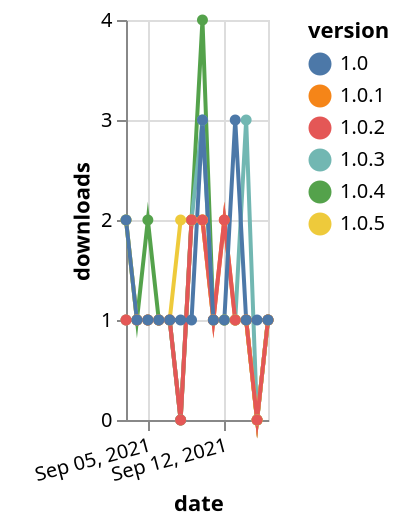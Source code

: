 {"$schema": "https://vega.github.io/schema/vega-lite/v5.json", "description": "A simple bar chart with embedded data.", "data": {"values": [{"date": "2021-09-03", "total": 197, "delta": 2, "version": "1.0.4"}, {"date": "2021-09-04", "total": 198, "delta": 1, "version": "1.0.4"}, {"date": "2021-09-05", "total": 200, "delta": 2, "version": "1.0.4"}, {"date": "2021-09-06", "total": 201, "delta": 1, "version": "1.0.4"}, {"date": "2021-09-07", "total": 202, "delta": 1, "version": "1.0.4"}, {"date": "2021-09-08", "total": 202, "delta": 0, "version": "1.0.4"}, {"date": "2021-09-09", "total": 204, "delta": 2, "version": "1.0.4"}, {"date": "2021-09-10", "total": 208, "delta": 4, "version": "1.0.4"}, {"date": "2021-09-11", "total": 209, "delta": 1, "version": "1.0.4"}, {"date": "2021-09-12", "total": 210, "delta": 1, "version": "1.0.4"}, {"date": "2021-09-13", "total": 211, "delta": 1, "version": "1.0.4"}, {"date": "2021-09-14", "total": 212, "delta": 1, "version": "1.0.4"}, {"date": "2021-09-15", "total": 212, "delta": 0, "version": "1.0.4"}, {"date": "2021-09-16", "total": 213, "delta": 1, "version": "1.0.4"}, {"date": "2021-09-03", "total": 174, "delta": 1, "version": "1.0.1"}, {"date": "2021-09-04", "total": 175, "delta": 1, "version": "1.0.1"}, {"date": "2021-09-05", "total": 176, "delta": 1, "version": "1.0.1"}, {"date": "2021-09-06", "total": 177, "delta": 1, "version": "1.0.1"}, {"date": "2021-09-07", "total": 178, "delta": 1, "version": "1.0.1"}, {"date": "2021-09-08", "total": 178, "delta": 0, "version": "1.0.1"}, {"date": "2021-09-09", "total": 180, "delta": 2, "version": "1.0.1"}, {"date": "2021-09-10", "total": 182, "delta": 2, "version": "1.0.1"}, {"date": "2021-09-11", "total": 183, "delta": 1, "version": "1.0.1"}, {"date": "2021-09-12", "total": 185, "delta": 2, "version": "1.0.1"}, {"date": "2021-09-13", "total": 186, "delta": 1, "version": "1.0.1"}, {"date": "2021-09-14", "total": 187, "delta": 1, "version": "1.0.1"}, {"date": "2021-09-15", "total": 187, "delta": 0, "version": "1.0.1"}, {"date": "2021-09-16", "total": 188, "delta": 1, "version": "1.0.1"}, {"date": "2021-09-03", "total": 228, "delta": 1, "version": "1.0.3"}, {"date": "2021-09-04", "total": 229, "delta": 1, "version": "1.0.3"}, {"date": "2021-09-05", "total": 230, "delta": 1, "version": "1.0.3"}, {"date": "2021-09-06", "total": 231, "delta": 1, "version": "1.0.3"}, {"date": "2021-09-07", "total": 232, "delta": 1, "version": "1.0.3"}, {"date": "2021-09-08", "total": 232, "delta": 0, "version": "1.0.3"}, {"date": "2021-09-09", "total": 234, "delta": 2, "version": "1.0.3"}, {"date": "2021-09-10", "total": 237, "delta": 3, "version": "1.0.3"}, {"date": "2021-09-11", "total": 238, "delta": 1, "version": "1.0.3"}, {"date": "2021-09-12", "total": 239, "delta": 1, "version": "1.0.3"}, {"date": "2021-09-13", "total": 240, "delta": 1, "version": "1.0.3"}, {"date": "2021-09-14", "total": 243, "delta": 3, "version": "1.0.3"}, {"date": "2021-09-15", "total": 243, "delta": 0, "version": "1.0.3"}, {"date": "2021-09-16", "total": 244, "delta": 1, "version": "1.0.3"}, {"date": "2021-09-03", "total": 111, "delta": 2, "version": "1.0.5"}, {"date": "2021-09-04", "total": 112, "delta": 1, "version": "1.0.5"}, {"date": "2021-09-05", "total": 113, "delta": 1, "version": "1.0.5"}, {"date": "2021-09-06", "total": 114, "delta": 1, "version": "1.0.5"}, {"date": "2021-09-07", "total": 115, "delta": 1, "version": "1.0.5"}, {"date": "2021-09-08", "total": 117, "delta": 2, "version": "1.0.5"}, {"date": "2021-09-09", "total": 119, "delta": 2, "version": "1.0.5"}, {"date": "2021-09-10", "total": 121, "delta": 2, "version": "1.0.5"}, {"date": "2021-09-11", "total": 122, "delta": 1, "version": "1.0.5"}, {"date": "2021-09-12", "total": 123, "delta": 1, "version": "1.0.5"}, {"date": "2021-09-13", "total": 124, "delta": 1, "version": "1.0.5"}, {"date": "2021-09-14", "total": 125, "delta": 1, "version": "1.0.5"}, {"date": "2021-09-15", "total": 125, "delta": 0, "version": "1.0.5"}, {"date": "2021-09-16", "total": 126, "delta": 1, "version": "1.0.5"}, {"date": "2021-09-03", "total": 167, "delta": 1, "version": "1.0.2"}, {"date": "2021-09-04", "total": 168, "delta": 1, "version": "1.0.2"}, {"date": "2021-09-05", "total": 169, "delta": 1, "version": "1.0.2"}, {"date": "2021-09-06", "total": 170, "delta": 1, "version": "1.0.2"}, {"date": "2021-09-07", "total": 171, "delta": 1, "version": "1.0.2"}, {"date": "2021-09-08", "total": 171, "delta": 0, "version": "1.0.2"}, {"date": "2021-09-09", "total": 173, "delta": 2, "version": "1.0.2"}, {"date": "2021-09-10", "total": 175, "delta": 2, "version": "1.0.2"}, {"date": "2021-09-11", "total": 176, "delta": 1, "version": "1.0.2"}, {"date": "2021-09-12", "total": 178, "delta": 2, "version": "1.0.2"}, {"date": "2021-09-13", "total": 179, "delta": 1, "version": "1.0.2"}, {"date": "2021-09-14", "total": 180, "delta": 1, "version": "1.0.2"}, {"date": "2021-09-15", "total": 180, "delta": 0, "version": "1.0.2"}, {"date": "2021-09-16", "total": 181, "delta": 1, "version": "1.0.2"}, {"date": "2021-09-03", "total": 271, "delta": 2, "version": "1.0"}, {"date": "2021-09-04", "total": 272, "delta": 1, "version": "1.0"}, {"date": "2021-09-05", "total": 273, "delta": 1, "version": "1.0"}, {"date": "2021-09-06", "total": 274, "delta": 1, "version": "1.0"}, {"date": "2021-09-07", "total": 275, "delta": 1, "version": "1.0"}, {"date": "2021-09-08", "total": 276, "delta": 1, "version": "1.0"}, {"date": "2021-09-09", "total": 277, "delta": 1, "version": "1.0"}, {"date": "2021-09-10", "total": 280, "delta": 3, "version": "1.0"}, {"date": "2021-09-11", "total": 281, "delta": 1, "version": "1.0"}, {"date": "2021-09-12", "total": 282, "delta": 1, "version": "1.0"}, {"date": "2021-09-13", "total": 285, "delta": 3, "version": "1.0"}, {"date": "2021-09-14", "total": 286, "delta": 1, "version": "1.0"}, {"date": "2021-09-15", "total": 287, "delta": 1, "version": "1.0"}, {"date": "2021-09-16", "total": 288, "delta": 1, "version": "1.0"}]}, "width": "container", "mark": {"type": "line", "point": {"filled": true}}, "encoding": {"x": {"field": "date", "type": "temporal", "timeUnit": "yearmonthdate", "title": "date", "axis": {"labelAngle": -15}}, "y": {"field": "delta", "type": "quantitative", "title": "downloads"}, "color": {"field": "version", "type": "nominal"}, "tooltip": {"field": "delta"}}}